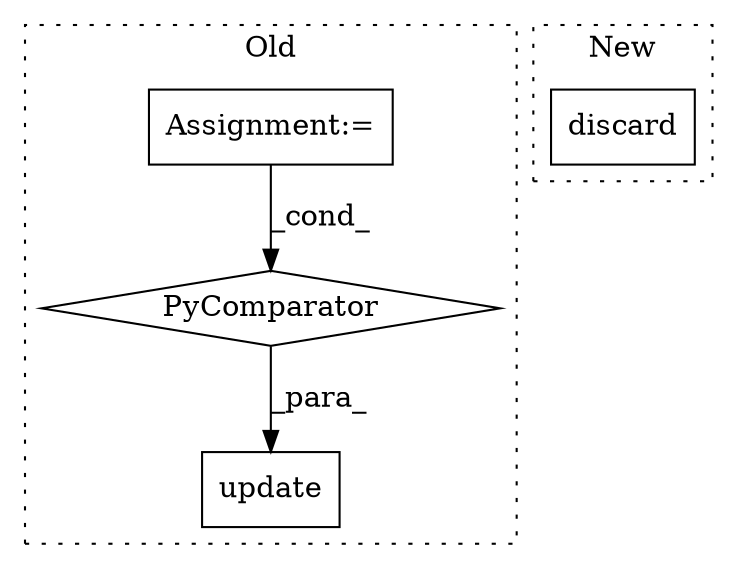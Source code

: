 digraph G {
subgraph cluster0 {
1 [label="PyComparator" a="113" s="21696" l="45" shape="diamond"];
3 [label="Assignment:=" a="7" s="21696" l="45" shape="box"];
4 [label="update" a="32" s="21597,21747" l="22,-3" shape="box"];
label = "Old";
style="dotted";
}
subgraph cluster1 {
2 [label="discard" a="32" s="24077,24099" l="8,1" shape="box"];
label = "New";
style="dotted";
}
1 -> 4 [label="_para_"];
3 -> 1 [label="_cond_"];
}